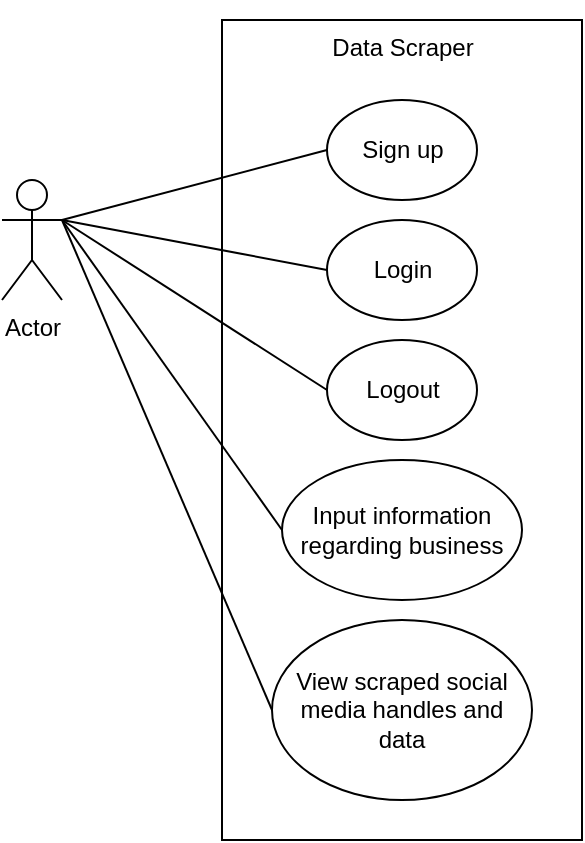 <mxfile version="20.4.0" type="google"><diagram id="GrIMO-RJZU4h_85XUeOD" name="Page-1"><mxGraphModel grid="1" page="1" gridSize="10" guides="1" tooltips="1" connect="1" arrows="1" fold="1" pageScale="1" pageWidth="850" pageHeight="1100" math="0" shadow="0"><root><mxCell id="0"/><mxCell id="1" parent="0"/><mxCell id="9hZr-wIuDhiS7uY4U21g-1" value="Actor" style="shape=umlActor;verticalLabelPosition=bottom;verticalAlign=top;html=1;" vertex="1" parent="1"><mxGeometry x="170" y="240" width="30" height="60" as="geometry"/></mxCell><mxCell id="9hZr-wIuDhiS7uY4U21g-4" value="" style="rounded=0;whiteSpace=wrap;html=1;" vertex="1" parent="1"><mxGeometry x="280" y="160" width="180" height="410" as="geometry"/></mxCell><mxCell id="9hZr-wIuDhiS7uY4U21g-5" value="&lt;span style=&quot;font-weight: normal;&quot;&gt;&lt;font style=&quot;font-size: 12px;&quot;&gt;Data Scraper&lt;/font&gt;&lt;/span&gt;" style="text;strokeColor=none;fillColor=none;html=1;fontSize=24;fontStyle=1;verticalAlign=middle;align=center;" vertex="1" parent="1"><mxGeometry x="320" y="150" width="100" height="40" as="geometry"/></mxCell><mxCell id="9hZr-wIuDhiS7uY4U21g-6" value="Sign up" style="ellipse;whiteSpace=wrap;html=1;fontSize=12;" vertex="1" parent="1"><mxGeometry x="332.5" y="200" width="75" height="50" as="geometry"/></mxCell><mxCell id="9hZr-wIuDhiS7uY4U21g-7" value="Login" style="ellipse;whiteSpace=wrap;html=1;fontSize=12;" vertex="1" parent="1"><mxGeometry x="332.5" y="260" width="75" height="50" as="geometry"/></mxCell><mxCell id="9hZr-wIuDhiS7uY4U21g-8" value="Input information regarding business" style="ellipse;whiteSpace=wrap;html=1;fontSize=12;" vertex="1" parent="1"><mxGeometry x="310" y="380" width="120" height="70" as="geometry"/></mxCell><mxCell id="9hZr-wIuDhiS7uY4U21g-9" value="View scraped social media handles and data" style="ellipse;whiteSpace=wrap;html=1;fontSize=12;" vertex="1" parent="1"><mxGeometry x="305" y="460" width="130" height="90" as="geometry"/></mxCell><mxCell id="9hZr-wIuDhiS7uY4U21g-11" value="" style="endArrow=none;html=1;rounded=0;fontSize=12;exitX=1;exitY=0.333;exitDx=0;exitDy=0;exitPerimeter=0;entryX=0;entryY=0.5;entryDx=0;entryDy=0;" edge="1" parent="1" source="9hZr-wIuDhiS7uY4U21g-1" target="9hZr-wIuDhiS7uY4U21g-7"><mxGeometry width="50" height="50" relative="1" as="geometry"><mxPoint x="210" y="290" as="sourcePoint"/><mxPoint x="260" y="240" as="targetPoint"/></mxGeometry></mxCell><mxCell id="9hZr-wIuDhiS7uY4U21g-12" value="" style="endArrow=none;html=1;rounded=0;fontSize=12;entryX=0;entryY=0.5;entryDx=0;entryDy=0;" edge="1" parent="1" target="9hZr-wIuDhiS7uY4U21g-6"><mxGeometry width="50" height="50" relative="1" as="geometry"><mxPoint x="200" y="260" as="sourcePoint"/><mxPoint x="260" y="170" as="targetPoint"/></mxGeometry></mxCell><mxCell id="9hZr-wIuDhiS7uY4U21g-13" value="" style="endArrow=none;html=1;rounded=0;fontSize=12;entryX=0;entryY=0.5;entryDx=0;entryDy=0;" edge="1" parent="1" target="9hZr-wIuDhiS7uY4U21g-8"><mxGeometry width="50" height="50" relative="1" as="geometry"><mxPoint x="200" y="260" as="sourcePoint"/><mxPoint x="260" y="340" as="targetPoint"/></mxGeometry></mxCell><mxCell id="9hZr-wIuDhiS7uY4U21g-14" value="" style="endArrow=none;html=1;rounded=0;fontSize=12;entryX=0;entryY=0.5;entryDx=0;entryDy=0;" edge="1" parent="1" target="9hZr-wIuDhiS7uY4U21g-9"><mxGeometry width="50" height="50" relative="1" as="geometry"><mxPoint x="200" y="260" as="sourcePoint"/><mxPoint x="250" y="380" as="targetPoint"/></mxGeometry></mxCell><mxCell id="Ln_yeKiUHL2ywARmuDTO-1" value="Logout" style="ellipse;whiteSpace=wrap;html=1;fontSize=12;" vertex="1" parent="1"><mxGeometry x="332.5" y="320" width="75" height="50" as="geometry"/></mxCell><mxCell id="Ln_yeKiUHL2ywARmuDTO-3" value="" style="endArrow=none;html=1;rounded=0;fontSize=12;entryX=0;entryY=0.5;entryDx=0;entryDy=0;" edge="1" parent="1" target="Ln_yeKiUHL2ywARmuDTO-1"><mxGeometry width="50" height="50" relative="1" as="geometry"><mxPoint x="200" y="260" as="sourcePoint"/><mxPoint x="190" y="380" as="targetPoint"/></mxGeometry></mxCell></root></mxGraphModel></diagram></mxfile>